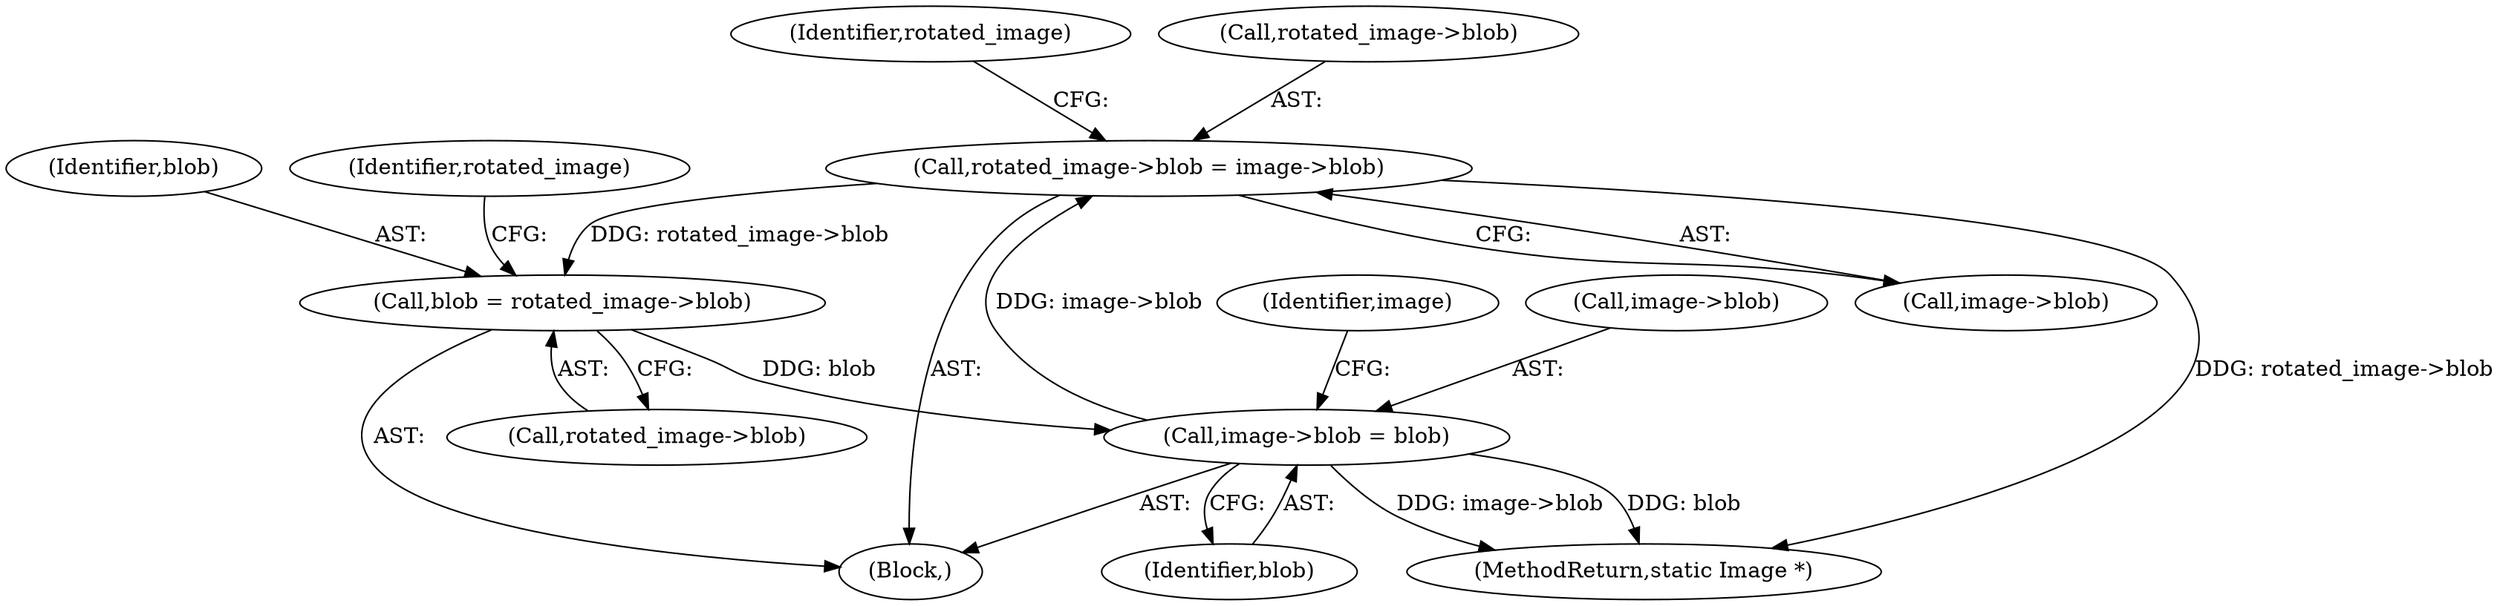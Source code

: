 digraph "0_ImageMagick_f3b483e8b054c50149912523b4773687e18afe25@pointer" {
"1001503" [label="(Call,rotated_image->blob = image->blob)"];
"1001517" [label="(Call,image->blob = blob)"];
"1001498" [label="(Call,blob = rotated_image->blob)"];
"1001503" [label="(Call,rotated_image->blob = image->blob)"];
"1001512" [label="(Identifier,rotated_image)"];
"1001521" [label="(Identifier,blob)"];
"1001503" [label="(Call,rotated_image->blob = image->blob)"];
"1001524" [label="(Identifier,image)"];
"1001504" [label="(Call,rotated_image->blob)"];
"1001781" [label="(MethodReturn,static Image *)"];
"1001518" [label="(Call,image->blob)"];
"1001500" [label="(Call,rotated_image->blob)"];
"1001498" [label="(Call,blob = rotated_image->blob)"];
"1001483" [label="(Block,)"];
"1001499" [label="(Identifier,blob)"];
"1001517" [label="(Call,image->blob = blob)"];
"1001507" [label="(Call,image->blob)"];
"1001505" [label="(Identifier,rotated_image)"];
"1001503" -> "1001483"  [label="AST: "];
"1001503" -> "1001507"  [label="CFG: "];
"1001504" -> "1001503"  [label="AST: "];
"1001507" -> "1001503"  [label="AST: "];
"1001512" -> "1001503"  [label="CFG: "];
"1001503" -> "1001781"  [label="DDG: rotated_image->blob"];
"1001503" -> "1001498"  [label="DDG: rotated_image->blob"];
"1001517" -> "1001503"  [label="DDG: image->blob"];
"1001517" -> "1001483"  [label="AST: "];
"1001517" -> "1001521"  [label="CFG: "];
"1001518" -> "1001517"  [label="AST: "];
"1001521" -> "1001517"  [label="AST: "];
"1001524" -> "1001517"  [label="CFG: "];
"1001517" -> "1001781"  [label="DDG: blob"];
"1001517" -> "1001781"  [label="DDG: image->blob"];
"1001498" -> "1001517"  [label="DDG: blob"];
"1001498" -> "1001483"  [label="AST: "];
"1001498" -> "1001500"  [label="CFG: "];
"1001499" -> "1001498"  [label="AST: "];
"1001500" -> "1001498"  [label="AST: "];
"1001505" -> "1001498"  [label="CFG: "];
}
